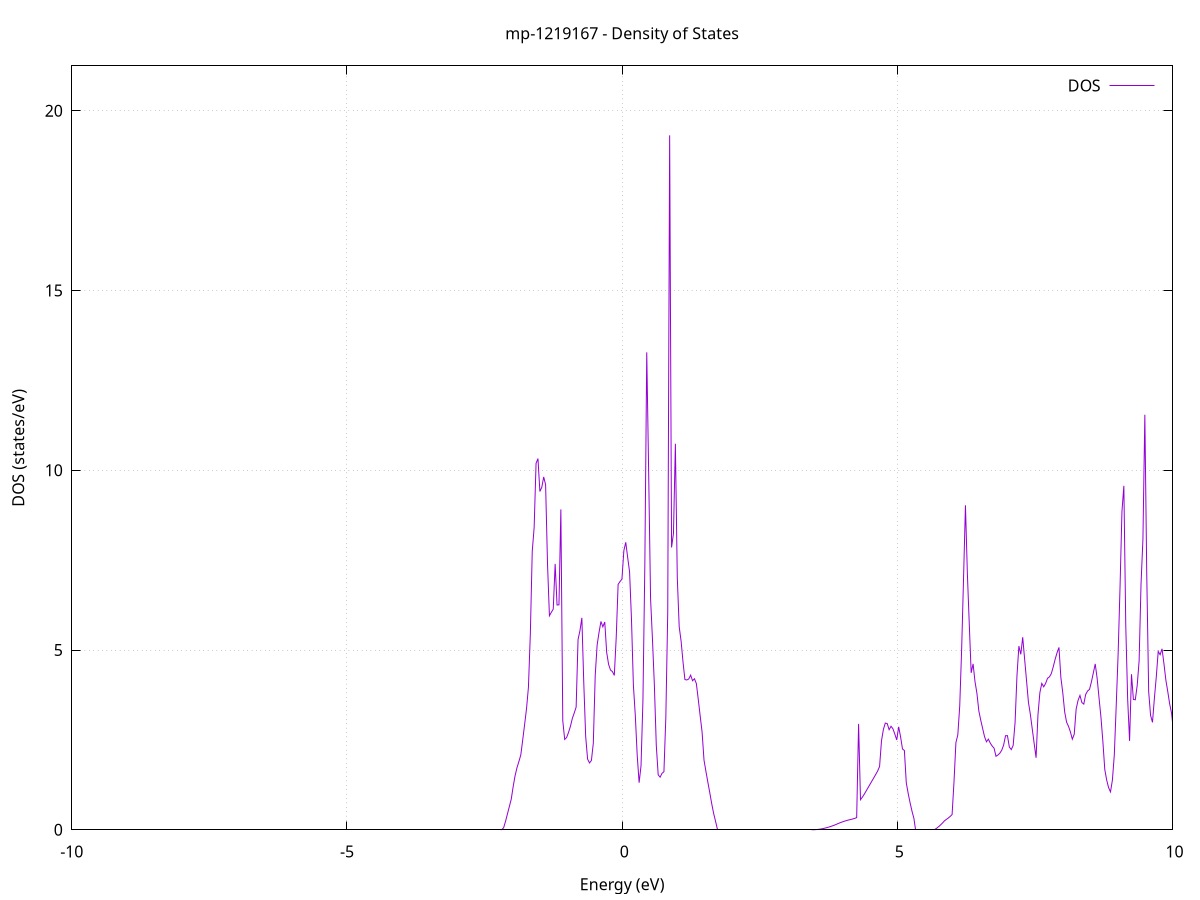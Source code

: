 set title 'mp-1219167 - Density of States'
set xlabel 'Energy (eV)'
set ylabel 'DOS (states/eV)'
set grid
set xrange [-10:10]
set yrange [0:21.247]
set xzeroaxis lt -1
set terminal png size 800,600
set output 'mp-1219167_dos_gnuplot.png'
plot '-' using 1:2 with lines title 'DOS'
-40.297600 0.000000
-40.262900 0.000000
-40.228300 0.000000
-40.193600 0.000000
-40.158900 0.000000
-40.124200 0.000000
-40.089600 0.000000
-40.054900 0.000000
-40.020200 0.000000
-39.985500 0.000000
-39.950900 0.000000
-39.916200 0.000000
-39.881500 0.000000
-39.846800 0.000000
-39.812100 0.000000
-39.777500 0.000000
-39.742800 0.000000
-39.708100 0.000000
-39.673400 0.000000
-39.638800 0.000000
-39.604100 0.000000
-39.569400 0.000000
-39.534700 0.000000
-39.500100 0.000000
-39.465400 0.000000
-39.430700 0.000000
-39.396000 0.000000
-39.361400 0.000000
-39.326700 0.000000
-39.292000 0.000000
-39.257300 0.000000
-39.222700 0.000000
-39.188000 0.000000
-39.153300 0.000000
-39.118600 0.000000
-39.083900 0.000000
-39.049300 0.000000
-39.014600 0.000000
-38.979900 0.000000
-38.945200 0.000000
-38.910600 0.000000
-38.875900 0.000000
-38.841200 0.000000
-38.806500 0.000000
-38.771900 0.000000
-38.737200 0.000000
-38.702500 0.000000
-38.667800 0.000000
-38.633200 0.000000
-38.598500 0.000000
-38.563800 0.000000
-38.529100 0.000000
-38.494400 0.000000
-38.459800 0.000000
-38.425100 0.000000
-38.390400 0.000000
-38.355700 0.000000
-38.321100 0.000000
-38.286400 0.000000
-38.251700 0.000000
-38.217000 0.000000
-38.182400 0.000000
-38.147700 0.000000
-38.113000 0.000000
-38.078300 0.000000
-38.043700 0.000000
-38.009000 0.000000
-37.974300 0.000000
-37.939600 0.000000
-37.904900 0.000000
-37.870300 0.000000
-37.835600 0.000000
-37.800900 0.000000
-37.766200 0.000000
-37.731600 0.000000
-37.696900 0.000000
-37.662200 0.000000
-37.627500 0.000000
-37.592900 0.000000
-37.558200 0.000000
-37.523500 0.000000
-37.488800 0.000000
-37.454200 0.000000
-37.419500 0.000000
-37.384800 0.000000
-37.350100 0.000000
-37.315500 0.000000
-37.280800 0.000000
-37.246100 0.000000
-37.211400 0.000000
-37.176700 0.000000
-37.142100 1.629800
-37.107400 23.575900
-37.072700 28.225100
-37.038000 0.000000
-37.003400 0.000000
-36.968700 0.000000
-36.934000 0.000000
-36.899300 0.000000
-36.864700 0.000000
-36.830000 0.000000
-36.795300 0.000000
-36.760600 0.000000
-36.726000 0.000000
-36.691300 0.000000
-36.656600 0.000000
-36.621900 0.000000
-36.587200 0.000000
-36.552600 0.000000
-36.517900 0.000000
-36.483200 0.000000
-36.448500 0.000000
-36.413900 0.000000
-36.379200 0.000000
-36.344500 0.000000
-36.309800 0.000000
-36.275200 0.000000
-36.240500 0.000000
-36.205800 0.000000
-36.171100 0.000000
-36.136500 0.000000
-36.101800 0.000000
-36.067100 0.000000
-36.032400 0.000000
-35.997800 0.000000
-35.963100 0.000000
-35.928400 0.000000
-35.893700 0.000000
-35.859000 0.000000
-35.824400 0.000000
-35.789700 0.000000
-35.755000 0.000000
-35.720300 0.000000
-35.685700 0.000000
-35.651000 0.000000
-35.616300 0.000000
-35.581600 0.000000
-35.547000 0.000000
-35.512300 0.000000
-35.477600 0.000000
-35.442900 0.000000
-35.408300 0.000000
-35.373600 0.000000
-35.338900 0.000000
-35.304200 0.000000
-35.269500 0.000000
-35.234900 0.000000
-35.200200 0.000000
-35.165500 0.000000
-35.130800 0.000000
-35.096200 0.000000
-35.061500 0.000000
-35.026800 0.000000
-34.992100 0.000000
-34.957500 0.000000
-34.922800 0.000000
-34.888100 0.000000
-34.853400 0.000000
-34.818800 0.000000
-34.784100 0.000000
-34.749400 0.000000
-34.714700 0.000000
-34.680100 0.000000
-34.645400 0.000000
-34.610700 0.000000
-34.576000 0.000000
-34.541300 0.000000
-34.506700 0.000000
-34.472000 0.000000
-34.437300 0.000000
-34.402600 0.000000
-34.368000 0.000000
-34.333300 0.000000
-34.298600 0.000000
-34.263900 0.000000
-34.229300 0.000000
-34.194600 0.000000
-34.159900 0.000000
-34.125200 0.000000
-34.090600 0.000000
-34.055900 0.000000
-34.021200 0.000000
-33.986500 0.000000
-33.951800 0.000000
-33.917200 0.000000
-33.882500 0.000000
-33.847800 0.000000
-33.813100 0.000000
-33.778500 0.000000
-33.743800 0.000000
-33.709100 0.000000
-33.674400 0.000000
-33.639800 0.000000
-33.605100 0.000000
-33.570400 0.000000
-33.535700 0.000000
-33.501100 0.000000
-33.466400 0.000000
-33.431700 0.000000
-33.397000 0.000000
-33.362300 0.000000
-33.327700 0.000000
-33.293000 0.000000
-33.258300 0.000000
-33.223600 0.000000
-33.189000 0.000000
-33.154300 0.000000
-33.119600 0.000000
-33.084900 0.000000
-33.050300 0.000000
-33.015600 0.000000
-32.980900 0.000000
-32.946200 0.000000
-32.911600 0.000000
-32.876900 0.000000
-32.842200 0.000000
-32.807500 0.000000
-32.772900 0.000000
-32.738200 0.000000
-32.703500 0.000000
-32.668800 0.000000
-32.634100 0.000000
-32.599500 0.000000
-32.564800 0.000000
-32.530100 0.000000
-32.495400 0.000000
-32.460800 0.000000
-32.426100 0.000000
-32.391400 0.000000
-32.356700 0.000000
-32.322100 0.000000
-32.287400 0.000000
-32.252700 0.000000
-32.218000 0.000000
-32.183400 0.000000
-32.148700 0.000000
-32.114000 0.000000
-32.079300 0.000000
-32.044600 0.000000
-32.010000 0.000000
-31.975300 0.000000
-31.940600 0.000000
-31.905900 0.000000
-31.871300 0.000000
-31.836600 0.000000
-31.801900 0.000000
-31.767200 0.000000
-31.732600 0.000000
-31.697900 0.000000
-31.663200 0.000000
-31.628500 0.000000
-31.593900 0.000000
-31.559200 0.000000
-31.524500 0.000000
-31.489800 0.000000
-31.455200 0.000000
-31.420500 0.000000
-31.385800 0.000000
-31.351100 0.000000
-31.316400 0.000000
-31.281800 0.000000
-31.247100 0.000000
-31.212400 0.000000
-31.177700 0.000000
-31.143100 0.000000
-31.108400 0.000000
-31.073700 0.000000
-31.039000 0.000000
-31.004400 0.000000
-30.969700 0.000000
-30.935000 0.000000
-30.900300 0.000000
-30.865700 0.000000
-30.831000 0.000000
-30.796300 0.000000
-30.761600 0.000000
-30.726900 0.000000
-30.692300 0.000000
-30.657600 0.000000
-30.622900 0.000000
-30.588200 0.000000
-30.553600 0.000000
-30.518900 0.000000
-30.484200 0.000000
-30.449500 0.000000
-30.414900 0.000000
-30.380200 0.000000
-30.345500 0.000000
-30.310800 0.000000
-30.276200 0.000000
-30.241500 0.000000
-30.206800 0.000000
-30.172100 0.000000
-30.137500 0.000000
-30.102800 0.000000
-30.068100 0.000000
-30.033400 0.000000
-29.998700 0.000000
-29.964100 0.000000
-29.929400 0.000000
-29.894700 0.000000
-29.860000 0.000000
-29.825400 0.000000
-29.790700 0.000000
-29.756000 0.000000
-29.721300 0.000000
-29.686700 0.000000
-29.652000 0.000000
-29.617300 0.000000
-29.582600 0.000000
-29.548000 0.000000
-29.513300 0.000000
-29.478600 0.000000
-29.443900 0.000000
-29.409200 0.000000
-29.374600 0.000000
-29.339900 0.000000
-29.305200 0.000000
-29.270500 0.000000
-29.235900 0.000000
-29.201200 0.000000
-29.166500 0.000000
-29.131800 0.000000
-29.097200 0.000000
-29.062500 0.000000
-29.027800 0.000000
-28.993100 0.000000
-28.958500 0.000000
-28.923800 0.000000
-28.889100 0.000000
-28.854400 0.000000
-28.819700 0.000000
-28.785100 0.000000
-28.750400 0.000000
-28.715700 0.000000
-28.681000 0.000000
-28.646400 0.000000
-28.611700 0.000000
-28.577000 0.000000
-28.542300 0.000000
-28.507700 0.000000
-28.473000 0.000000
-28.438300 0.000000
-28.403600 0.000000
-28.369000 0.000000
-28.334300 0.000000
-28.299600 0.000000
-28.264900 0.000000
-28.230300 0.000000
-28.195600 0.000000
-28.160900 0.000000
-28.126200 0.000000
-28.091500 0.000000
-28.056900 0.000000
-28.022200 0.000000
-27.987500 0.000000
-27.952800 0.000000
-27.918200 0.000000
-27.883500 0.000000
-27.848800 0.000000
-27.814100 0.000000
-27.779500 0.000000
-27.744800 0.000000
-27.710100 0.000000
-27.675400 0.000000
-27.640800 0.000000
-27.606100 0.000000
-27.571400 0.000000
-27.536700 0.000000
-27.502000 0.000000
-27.467400 0.000000
-27.432700 0.000000
-27.398000 0.000000
-27.363300 0.000000
-27.328700 0.000000
-27.294000 0.000000
-27.259300 0.000000
-27.224600 0.000000
-27.190000 0.000000
-27.155300 0.000000
-27.120600 0.000000
-27.085900 0.000000
-27.051300 0.000000
-27.016600 0.000000
-26.981900 0.000000
-26.947200 0.000000
-26.912600 0.000000
-26.877900 0.000000
-26.843200 0.000000
-26.808500 0.000000
-26.773800 0.000000
-26.739200 0.000000
-26.704500 0.000000
-26.669800 0.000000
-26.635100 0.000000
-26.600500 0.000000
-26.565800 0.000000
-26.531100 0.000000
-26.496400 0.000000
-26.461800 0.000000
-26.427100 0.000000
-26.392400 0.000000
-26.357700 0.000000
-26.323100 0.000000
-26.288400 0.000000
-26.253700 0.000000
-26.219000 0.000000
-26.184300 0.000000
-26.149700 0.000000
-26.115000 0.000000
-26.080300 0.000000
-26.045600 0.000000
-26.011000 0.000000
-25.976300 0.000000
-25.941600 0.000000
-25.906900 0.000000
-25.872300 0.000000
-25.837600 0.000000
-25.802900 0.000000
-25.768200 0.000000
-25.733600 0.000000
-25.698900 0.000000
-25.664200 0.000000
-25.629500 0.000000
-25.594800 0.000000
-25.560200 0.000000
-25.525500 0.000000
-25.490800 0.000000
-25.456100 0.000000
-25.421500 0.000000
-25.386800 0.000000
-25.352100 0.000000
-25.317400 0.000000
-25.282800 0.000000
-25.248100 0.000000
-25.213400 0.000000
-25.178700 0.000000
-25.144100 0.000000
-25.109400 0.000000
-25.074700 0.000000
-25.040000 0.000000
-25.005400 0.000000
-24.970700 0.000000
-24.936000 0.000000
-24.901300 0.000000
-24.866600 0.000000
-24.832000 0.000000
-24.797300 0.000000
-24.762600 0.000000
-24.727900 0.000000
-24.693300 0.000000
-24.658600 0.000000
-24.623900 0.000000
-24.589200 0.000000
-24.554600 0.000000
-24.519900 0.000000
-24.485200 0.000000
-24.450500 0.000000
-24.415900 0.000000
-24.381200 0.000000
-24.346500 0.000000
-24.311800 0.000000
-24.277100 0.000000
-24.242500 0.000000
-24.207800 0.000000
-24.173100 0.000000
-24.138400 0.000000
-24.103800 0.000000
-24.069100 0.000000
-24.034400 0.000000
-23.999700 0.000000
-23.965100 0.000000
-23.930400 0.000000
-23.895700 0.000000
-23.861000 0.000000
-23.826400 0.000000
-23.791700 0.000000
-23.757000 0.000000
-23.722300 0.000000
-23.687700 0.000000
-23.653000 0.000000
-23.618300 0.000000
-23.583600 0.000000
-23.548900 0.000000
-23.514300 0.000000
-23.479600 0.000000
-23.444900 0.000000
-23.410200 0.000000
-23.375600 0.000000
-23.340900 0.000000
-23.306200 0.000000
-23.271500 0.000000
-23.236900 0.000000
-23.202200 0.000000
-23.167500 0.000000
-23.132800 0.000000
-23.098200 0.000000
-23.063500 0.000000
-23.028800 0.000000
-22.994100 0.000000
-22.959400 0.000000
-22.924800 0.000000
-22.890100 0.000000
-22.855400 0.000000
-22.820700 0.000000
-22.786100 0.000000
-22.751400 0.000000
-22.716700 0.000000
-22.682000 0.000000
-22.647400 0.000000
-22.612700 0.000000
-22.578000 0.000000
-22.543300 0.000000
-22.508700 0.000000
-22.474000 0.000000
-22.439300 0.000000
-22.404600 0.000000
-22.370000 0.000000
-22.335300 0.000000
-22.300600 0.000000
-22.265900 0.000000
-22.231200 0.000000
-22.196600 0.000000
-22.161900 0.000000
-22.127200 0.000000
-22.092500 0.000000
-22.057900 0.000000
-22.023200 0.000000
-21.988500 0.000000
-21.953800 0.000000
-21.919200 0.000000
-21.884500 0.000000
-21.849800 0.000000
-21.815100 0.000000
-21.780500 0.000000
-21.745800 0.000000
-21.711100 0.000000
-21.676400 0.000000
-21.641700 0.000000
-21.607100 0.000000
-21.572400 0.000000
-21.537700 0.000000
-21.503000 0.000000
-21.468400 0.000000
-21.433700 0.000000
-21.399000 0.000000
-21.364300 0.000000
-21.329700 0.000000
-21.295000 0.000000
-21.260300 0.000000
-21.225600 0.000000
-21.191000 0.000000
-21.156300 0.000000
-21.121600 0.000000
-21.086900 0.000000
-21.052200 0.000000
-21.017600 0.000000
-20.982900 0.000000
-20.948200 0.000000
-20.913500 0.000000
-20.878900 0.000000
-20.844200 0.000000
-20.809500 0.000000
-20.774800 0.000000
-20.740200 0.000000
-20.705500 0.000000
-20.670800 0.000000
-20.636100 0.000000
-20.601500 0.000000
-20.566800 0.000000
-20.532100 0.000000
-20.497400 0.000000
-20.462800 0.000000
-20.428100 0.000000
-20.393400 0.000000
-20.358700 0.000000
-20.324000 0.000000
-20.289400 0.000000
-20.254700 0.000000
-20.220000 0.000000
-20.185300 0.000000
-20.150700 0.000000
-20.116000 0.000000
-20.081300 0.000000
-20.046600 0.000000
-20.012000 0.000000
-19.977300 0.000000
-19.942600 0.000000
-19.907900 0.000000
-19.873300 0.000000
-19.838600 0.000000
-19.803900 0.000000
-19.769200 0.000000
-19.734500 0.000000
-19.699900 0.000000
-19.665200 0.000000
-19.630500 0.000000
-19.595800 0.000000
-19.561200 0.000000
-19.526500 0.000000
-19.491800 0.000000
-19.457100 0.000000
-19.422500 0.000000
-19.387800 0.000000
-19.353100 0.000000
-19.318400 0.000000
-19.283800 0.000000
-19.249100 0.000000
-19.214400 0.000000
-19.179700 0.000000
-19.145100 0.000000
-19.110400 0.000000
-19.075700 0.000000
-19.041000 0.000000
-19.006300 0.000000
-18.971700 0.000000
-18.937000 0.000000
-18.902300 0.000000
-18.867600 0.000000
-18.833000 0.000000
-18.798300 0.000000
-18.763600 0.000000
-18.728900 0.000000
-18.694300 0.000000
-18.659600 0.000000
-18.624900 0.000000
-18.590200 0.000000
-18.555600 0.000000
-18.520900 0.000000
-18.486200 0.000000
-18.451500 0.000000
-18.416800 0.000000
-18.382200 1.744800
-18.347500 2.250700
-18.312800 2.757500
-18.278100 3.335500
-18.243500 3.857200
-18.208800 4.378700
-18.174100 7.342300
-18.139400 10.234300
-18.104800 12.623600
-18.070100 4.522500
-18.035400 2.332600
-18.000700 1.129100
-17.966100 0.874700
-17.931400 1.279300
-17.896700 1.749500
-17.862000 2.565100
-17.827400 3.261400
-17.792700 4.457600
-17.758000 3.992600
-17.723300 3.974500
-17.688600 3.054000
-17.654000 2.396700
-17.619300 2.255700
-17.584600 2.156200
-17.549900 2.057800
-17.515300 1.960400
-17.480600 1.642100
-17.445900 1.334400
-17.411200 1.204700
-17.376600 1.133500
-17.341900 1.089200
-17.307200 1.044900
-17.272500 1.000700
-17.237900 0.956400
-17.203200 0.912200
-17.168500 0.868000
-17.133800 0.823800
-17.099100 0.779600
-17.064500 0.783300
-17.029800 0.998700
-16.995100 1.004300
-16.960400 0.834000
-16.925800 1.347200
-16.891100 2.493200
-16.856400 7.846700
-16.821700 8.275800
-16.787100 12.426400
-16.752400 14.093400
-16.717700 20.213200
-16.683000 16.942300
-16.648400 15.389100
-16.613700 12.331900
-16.579000 9.187500
-16.544300 10.108300
-16.509600 11.932400
-16.475000 9.700500
-16.440300 9.892400
-16.405600 11.608300
-16.370900 11.617500
-16.336300 11.427400
-16.301600 15.643800
-16.266900 29.667300
-16.232200 0.000000
-16.197600 0.000000
-16.162900 0.000000
-16.128200 0.000000
-16.093500 0.000000
-16.058900 0.000000
-16.024200 0.000000
-15.989500 0.000000
-15.954800 0.000000
-15.920200 0.000000
-15.885500 0.000000
-15.850800 0.000000
-15.816100 0.000000
-15.781400 0.000000
-15.746800 0.000000
-15.712100 0.000000
-15.677400 0.000000
-15.642700 0.000000
-15.608100 0.000000
-15.573400 0.000000
-15.538700 0.000000
-15.504000 0.000000
-15.469400 0.000000
-15.434700 0.000000
-15.400000 0.000000
-15.365300 0.000000
-15.330700 0.000000
-15.296000 0.000000
-15.261300 0.000000
-15.226600 0.000000
-15.191900 0.000000
-15.157300 0.000000
-15.122600 0.000000
-15.087900 0.000000
-15.053200 0.000000
-15.018600 0.000000
-14.983900 0.000000
-14.949200 0.000000
-14.914500 0.000000
-14.879900 0.000000
-14.845200 0.000000
-14.810500 0.000000
-14.775800 0.000000
-14.741200 0.000000
-14.706500 0.000000
-14.671800 0.039200
-14.637100 0.152500
-14.602500 0.265800
-14.567800 0.378900
-14.533100 0.492000
-14.498400 0.604900
-14.463700 0.736600
-14.429100 0.822400
-14.394400 0.852000
-14.359700 0.881800
-14.325000 0.911900
-14.290400 0.944500
-14.255700 0.998400
-14.221000 1.069600
-14.186300 1.152100
-14.151700 1.239300
-14.117000 1.341900
-14.082300 1.623700
-14.047600 1.889500
-14.013000 2.217500
-13.978300 2.371200
-13.943600 2.567900
-13.908900 2.696500
-13.874200 2.790200
-13.839600 3.030100
-13.804900 3.506700
-13.770200 3.938500
-13.735500 4.429000
-13.700900 5.438900
-13.666200 5.514900
-13.631500 5.198500
-13.596800 4.952100
-13.562200 5.630300
-13.527500 5.313000
-13.492800 5.374500
-13.458100 5.056900
-13.423500 5.145800
-13.388800 5.387100
-13.354100 7.572400
-13.319400 5.906700
-13.284800 5.151200
-13.250100 0.000000
-13.215400 0.000000
-13.180700 0.000000
-13.146000 0.000000
-13.111400 0.000000
-13.076700 1.346900
-13.042000 0.751400
-13.007300 1.136700
-12.972700 1.730200
-12.938000 3.003700
-12.903300 4.698000
-12.868600 5.885600
-12.834000 5.174900
-12.799300 4.375500
-12.764600 3.762900
-12.729900 3.462200
-12.695300 3.275600
-12.660600 3.093800
-12.625900 3.864900
-12.591200 3.511000
-12.556500 2.698800
-12.521900 0.995600
-12.487200 0.894400
-12.452500 0.782100
-12.417800 0.674100
-12.383200 0.573900
-12.348500 0.481400
-12.313800 0.396600
-12.279100 0.396000
-12.244500 0.298300
-12.209800 0.210200
-12.175100 0.000000
-12.140400 0.000000
-12.105800 0.000000
-12.071100 0.000000
-12.036400 0.000000
-12.001700 0.000000
-11.967000 0.000000
-11.932400 0.000000
-11.897700 0.000000
-11.863000 0.000000
-11.828300 0.000000
-11.793700 0.000000
-11.759000 0.000000
-11.724300 0.000000
-11.689600 0.000000
-11.655000 0.000000
-11.620300 0.000000
-11.585600 0.000000
-11.550900 0.000000
-11.516300 0.000000
-11.481600 0.000000
-11.446900 0.000000
-11.412200 0.000000
-11.377600 0.000000
-11.342900 0.000000
-11.308200 0.000000
-11.273500 0.000000
-11.238800 0.000000
-11.204200 0.000000
-11.169500 0.000000
-11.134800 0.000000
-11.100100 0.000000
-11.065500 0.000000
-11.030800 0.000000
-10.996100 0.000000
-10.961400 0.000000
-10.926800 0.000000
-10.892100 0.000000
-10.857400 0.000000
-10.822700 0.000000
-10.788100 0.000000
-10.753400 0.000000
-10.718700 0.000000
-10.684000 0.000000
-10.649300 0.000000
-10.614700 0.000000
-10.580000 0.000000
-10.545300 0.000000
-10.510600 0.000000
-10.476000 0.000000
-10.441300 0.000000
-10.406600 0.000000
-10.371900 0.000000
-10.337300 0.000000
-10.302600 0.000000
-10.267900 0.000000
-10.233200 0.000000
-10.198600 0.000000
-10.163900 0.000000
-10.129200 0.000000
-10.094500 0.000000
-10.059900 0.000000
-10.025200 0.000000
-9.990500 0.000000
-9.955800 0.000000
-9.921100 0.000000
-9.886500 0.000000
-9.851800 0.000000
-9.817100 0.000000
-9.782400 0.000000
-9.747800 0.000000
-9.713100 0.000000
-9.678400 0.000000
-9.643700 0.000000
-9.609100 0.000000
-9.574400 0.000000
-9.539700 0.000000
-9.505000 0.000000
-9.470400 0.000000
-9.435700 0.000000
-9.401000 0.000000
-9.366300 0.000000
-9.331600 0.000000
-9.297000 0.000000
-9.262300 0.000000
-9.227600 0.000000
-9.192900 0.000000
-9.158300 0.000000
-9.123600 0.000000
-9.088900 0.000000
-9.054200 0.000000
-9.019600 0.000000
-8.984900 0.000000
-8.950200 0.000000
-8.915500 0.000000
-8.880900 0.000000
-8.846200 0.000000
-8.811500 0.000000
-8.776800 0.000000
-8.742100 0.000000
-8.707500 0.000000
-8.672800 0.000000
-8.638100 0.000000
-8.603400 0.000000
-8.568800 0.000000
-8.534100 0.000000
-8.499400 0.000000
-8.464700 0.000000
-8.430100 0.000000
-8.395400 0.000000
-8.360700 0.000000
-8.326000 0.000000
-8.291400 0.000000
-8.256700 0.000000
-8.222000 0.000000
-8.187300 0.000000
-8.152700 0.000000
-8.118000 0.000000
-8.083300 0.000000
-8.048600 0.000000
-8.013900 0.000000
-7.979300 0.000000
-7.944600 0.000000
-7.909900 0.000000
-7.875200 0.000000
-7.840600 0.000000
-7.805900 0.000000
-7.771200 0.000000
-7.736500 0.000000
-7.701900 0.000000
-7.667200 0.000000
-7.632500 0.000000
-7.597800 0.000000
-7.563200 0.000000
-7.528500 0.000000
-7.493800 0.000000
-7.459100 0.000000
-7.424400 0.000000
-7.389800 0.000000
-7.355100 0.000000
-7.320400 0.000000
-7.285700 0.000000
-7.251100 0.000000
-7.216400 0.000000
-7.181700 0.000000
-7.147000 0.000000
-7.112400 0.000000
-7.077700 0.000000
-7.043000 0.000000
-7.008300 0.000000
-6.973700 0.000000
-6.939000 0.000000
-6.904300 0.000000
-6.869600 0.000000
-6.835000 0.000000
-6.800300 0.000000
-6.765600 0.000000
-6.730900 0.000000
-6.696200 0.000000
-6.661600 0.000000
-6.626900 0.000000
-6.592200 0.000000
-6.557500 0.000000
-6.522900 0.000000
-6.488200 0.000000
-6.453500 0.000000
-6.418800 0.000000
-6.384200 0.000000
-6.349500 0.000000
-6.314800 0.000000
-6.280100 0.000000
-6.245500 0.000000
-6.210800 0.000000
-6.176100 0.000000
-6.141400 0.000000
-6.106700 0.000000
-6.072100 0.000000
-6.037400 0.000000
-6.002700 0.000000
-5.968000 0.000000
-5.933400 0.000000
-5.898700 0.000000
-5.864000 0.000000
-5.829300 0.000000
-5.794700 0.000000
-5.760000 0.000000
-5.725300 0.000000
-5.690600 0.000000
-5.656000 0.000000
-5.621300 0.000000
-5.586600 0.000000
-5.551900 0.000000
-5.517300 0.000000
-5.482600 0.000000
-5.447900 0.000000
-5.413200 0.000000
-5.378500 0.000000
-5.343900 0.000000
-5.309200 0.000000
-5.274500 0.000000
-5.239800 0.000000
-5.205200 0.000000
-5.170500 0.000000
-5.135800 0.000000
-5.101100 0.000000
-5.066500 0.000000
-5.031800 0.000000
-4.997100 0.000000
-4.962400 0.000000
-4.927800 0.000000
-4.893100 0.000000
-4.858400 0.000000
-4.823700 0.000000
-4.789000 0.000000
-4.754400 0.000000
-4.719700 0.000000
-4.685000 0.000000
-4.650300 0.000000
-4.615700 0.000000
-4.581000 0.000000
-4.546300 0.000000
-4.511600 0.000000
-4.477000 0.000000
-4.442300 0.000000
-4.407600 0.000000
-4.372900 0.000000
-4.338300 0.000000
-4.303600 0.000000
-4.268900 0.000000
-4.234200 0.000000
-4.199500 0.000000
-4.164900 0.000000
-4.130200 0.000000
-4.095500 0.000000
-4.060800 0.000000
-4.026200 0.000000
-3.991500 0.000000
-3.956800 0.000000
-3.922100 0.000000
-3.887500 0.000000
-3.852800 0.000000
-3.818100 0.000000
-3.783400 0.000000
-3.748800 0.000000
-3.714100 0.000000
-3.679400 0.000000
-3.644700 0.000000
-3.610100 0.000000
-3.575400 0.000000
-3.540700 0.000000
-3.506000 0.000000
-3.471300 0.000000
-3.436700 0.000000
-3.402000 0.000000
-3.367300 0.000000
-3.332600 0.000000
-3.298000 0.000000
-3.263300 0.000000
-3.228600 0.000000
-3.193900 0.000000
-3.159300 0.000000
-3.124600 0.000000
-3.089900 0.000000
-3.055200 0.000000
-3.020600 0.000000
-2.985900 0.000000
-2.951200 0.000000
-2.916500 0.000000
-2.881800 0.000000
-2.847200 0.000000
-2.812500 0.000000
-2.777800 0.000000
-2.743100 0.000000
-2.708500 0.000000
-2.673800 0.000000
-2.639100 0.000000
-2.604400 0.000000
-2.569800 0.000000
-2.535100 0.000000
-2.500400 0.000000
-2.465700 0.000000
-2.431100 0.000000
-2.396400 0.000000
-2.361700 0.000000
-2.327000 0.000000
-2.292400 0.000000
-2.257700 0.000000
-2.223000 0.000000
-2.188300 0.003500
-2.153600 0.055600
-2.119000 0.233600
-2.084300 0.439200
-2.049600 0.645500
-2.014900 0.852700
-1.980300 1.198600
-1.945600 1.502500
-1.910900 1.725800
-1.876200 1.898300
-1.841600 2.080500
-1.806900 2.496300
-1.772200 2.926800
-1.737500 3.368900
-1.702900 3.963800
-1.668200 5.446100
-1.633500 7.741700
-1.598800 8.409900
-1.564100 10.193100
-1.529500 10.323600
-1.494800 9.409700
-1.460100 9.525600
-1.425400 9.814100
-1.390800 9.597300
-1.356100 7.398900
-1.321400 5.951800
-1.286700 6.048900
-1.252100 6.136500
-1.217400 7.395000
-1.182700 6.252100
-1.148000 6.256900
-1.113400 8.910200
-1.078700 3.033100
-1.044000 2.512400
-1.009300 2.566300
-0.974700 2.706100
-0.940000 2.876500
-0.905300 3.095300
-0.870600 3.249000
-0.835900 3.411800
-0.801300 5.291500
-0.766600 5.536600
-0.731900 5.895300
-0.697200 4.087500
-0.662600 2.594600
-0.627900 1.965800
-0.593200 1.859200
-0.558500 1.928100
-0.523900 2.408000
-0.489200 4.295000
-0.454500 5.138400
-0.419800 5.491900
-0.385200 5.794000
-0.350500 5.645300
-0.315800 5.779100
-0.281100 4.933000
-0.246400 4.604000
-0.211800 4.443400
-0.177100 4.401100
-0.142400 4.294100
-0.107700 5.347300
-0.073100 6.826000
-0.038400 6.904700
-0.003700 6.973300
0.031000 7.762800
0.065600 7.996100
0.100300 7.575500
0.135000 7.177400
0.169700 5.855100
0.204300 4.019200
0.239000 3.184700
0.273700 2.071600
0.308400 1.308900
0.343100 1.780800
0.377700 3.593100
0.412400 7.368000
0.447100 13.278700
0.481800 9.929400
0.516400 6.428000
0.551100 5.295300
0.585800 4.014900
0.620500 2.345000
0.655100 1.527000
0.689800 1.463600
0.724500 1.569900
0.759200 1.615400
0.793800 3.126200
0.828500 6.050400
0.863200 19.315800
0.897900 7.852600
0.932500 8.243500
0.967200 10.738000
1.001900 7.018300
1.036600 5.647000
1.071300 5.247000
1.105900 4.668300
1.140600 4.177700
1.175300 4.166600
1.210000 4.193600
1.244600 4.300800
1.279300 4.145400
1.314000 4.200300
1.348700 4.064800
1.383300 3.623400
1.418000 3.165300
1.452700 2.716000
1.487400 1.939000
1.522000 1.627100
1.556700 1.328400
1.591400 1.039400
1.626100 0.736400
1.660800 0.466300
1.695400 0.247700
1.730100 0.000000
1.764800 0.000000
1.799500 0.000000
1.834100 0.000000
1.868800 0.000000
1.903500 0.000000
1.938200 0.000000
1.972800 0.000000
2.007500 0.000000
2.042200 0.000000
2.076900 0.000000
2.111500 0.000000
2.146200 0.000000
2.180900 0.000000
2.215600 0.000000
2.250200 0.000000
2.284900 0.000000
2.319600 0.000000
2.354300 0.000000
2.389000 0.000000
2.423600 0.000000
2.458300 0.000000
2.493000 0.000000
2.527700 0.000000
2.562300 0.000000
2.597000 0.000000
2.631700 0.000000
2.666400 0.000000
2.701000 0.000000
2.735700 0.000000
2.770400 0.000000
2.805100 0.000000
2.839700 0.000000
2.874400 0.000000
2.909100 0.000000
2.943800 0.000000
2.978500 0.000000
3.013100 0.000000
3.047800 0.000000
3.082500 0.000000
3.117200 0.000000
3.151800 0.000000
3.186500 0.000000
3.221200 0.000000
3.255900 0.000000
3.290500 0.000000
3.325200 0.000000
3.359900 0.000000
3.394600 0.000000
3.429200 0.000000
3.463900 0.000400
3.498600 0.002500
3.533300 0.006500
3.568000 0.012300
3.602600 0.020000
3.637300 0.029600
3.672000 0.041000
3.706700 0.054300
3.741300 0.069200
3.776000 0.085400
3.810700 0.102900
3.845400 0.121700
3.880000 0.143500
3.914700 0.166900
3.949400 0.188800
3.984100 0.209300
4.018700 0.228300
4.053400 0.245800
4.088100 0.261900
4.122800 0.274800
4.157400 0.287600
4.192100 0.301400
4.226800 0.318000
4.261500 0.337600
4.296200 2.945700
4.330800 0.836500
4.365500 0.909400
4.400200 0.991300
4.434900 1.083000
4.469500 1.174600
4.504200 1.266100
4.538900 1.357400
4.573600 1.448700
4.608200 1.539900
4.642900 1.635800
4.677600 1.761600
4.712300 2.472800
4.746900 2.791200
4.781600 2.967900
4.816300 2.954500
4.851000 2.783600
4.885700 2.879000
4.920300 2.809100
4.955000 2.659400
4.989700 2.498400
5.024400 2.863900
5.059000 2.587300
5.093700 2.248700
5.128400 2.205700
5.163100 1.301900
5.197700 1.009300
5.232400 0.747000
5.267100 0.515000
5.301800 0.313300
5.336400 0.000000
5.371100 0.000000
5.405800 0.000000
5.440500 0.000000
5.475100 0.000000
5.509800 0.000000
5.544500 0.000000
5.579200 0.000000
5.613900 0.000000
5.648500 0.000000
5.683200 0.010800
5.717900 0.047400
5.752600 0.089500
5.787200 0.137100
5.821900 0.190100
5.856600 0.248600
5.891300 0.288500
5.925900 0.326900
5.960600 0.372000
5.995300 0.423900
6.030000 1.339000
6.064600 2.424000
6.099300 2.641700
6.134000 3.446300
6.168700 5.018300
6.203400 7.001900
6.238000 9.026100
6.272700 7.133300
6.307400 5.717900
6.342100 4.365300
6.376700 4.614800
6.411400 4.122400
6.446100 3.798200
6.480800 3.307800
6.515400 3.051200
6.550100 2.818000
6.584800 2.589600
6.619500 2.447400
6.654100 2.520800
6.688800 2.412200
6.723500 2.329200
6.758200 2.269500
6.792800 2.044500
6.827500 2.079200
6.862200 2.128900
6.896900 2.211900
6.931600 2.356000
6.966200 2.616700
7.000900 2.617700
7.035600 2.301100
7.070300 2.230700
7.104900 2.346800
7.139600 2.981600
7.174300 4.293800
7.209000 5.108800
7.243600 4.879400
7.278300 5.355500
7.313000 4.750200
7.347700 4.152900
7.382300 3.547500
7.417000 3.213200
7.451700 2.805500
7.486400 2.401100
7.521100 2.003200
7.555700 3.202000
7.590400 3.814500
7.625100 4.071400
7.659800 3.976800
7.694400 4.070200
7.729100 4.213600
7.763800 4.252500
7.798500 4.345200
7.833100 4.531900
7.867800 4.743300
7.902500 4.924800
7.937200 5.071600
7.971800 4.233300
8.006500 3.810200
8.041200 3.274400
8.075900 2.990800
8.110600 2.877400
8.145200 2.721600
8.179900 2.519900
8.214600 2.659200
8.249300 3.357100
8.283900 3.598500
8.318600 3.737100
8.353300 3.539100
8.388000 3.495700
8.422600 3.764800
8.457300 3.860300
8.492000 3.903600
8.526700 4.112800
8.561300 4.362100
8.596000 4.613400
8.630700 4.211700
8.665400 3.662600
8.700000 3.132100
8.734700 2.458400
8.769400 1.679500
8.804100 1.382900
8.838800 1.172700
8.873400 1.053600
8.908100 1.381700
8.942800 2.084100
8.977500 3.452500
9.012100 4.890400
9.046800 6.752400
9.081500 8.850700
9.116200 9.566000
9.150800 5.678700
9.185500 3.620700
9.220200 2.471700
9.254900 4.326600
9.289500 3.624400
9.324200 3.616000
9.358900 4.020600
9.393600 4.703100
9.428300 6.836600
9.462900 8.086800
9.497600 11.544200
9.532300 7.099300
9.567000 3.844200
9.601600 3.182900
9.636300 2.988000
9.671000 3.658400
9.705700 4.257000
9.740300 4.959700
9.775000 4.869100
9.809700 5.033700
9.844400 4.623100
9.879000 4.168800
9.913700 3.847300
9.948400 3.500300
9.983100 3.243800
10.017700 2.747100
10.052400 2.265800
10.087100 1.733600
10.121800 1.459500
10.156500 1.218600
10.191100 0.897800
10.225800 0.872800
10.260500 0.568700
10.295200 0.388800
10.329800 0.233700
10.364500 0.068800
10.399200 1.014300
10.433900 2.556900
10.468500 6.700300
10.503200 6.351600
10.537900 5.935200
10.572600 5.274500
10.607200 4.706500
10.641900 4.253700
10.676600 3.978600
10.711300 3.661900
10.746000 3.371500
10.780600 3.066500
10.815300 3.215200
10.850000 3.062700
10.884700 0.528500
10.919300 0.275000
10.954000 0.230100
10.988700 0.270200
11.023400 0.436800
11.058000 0.618800
11.092700 0.814700
11.127400 1.024500
11.162100 1.292300
11.196700 3.489600
11.231400 7.799400
11.266100 10.329700
11.300800 8.257300
11.335400 6.017700
11.370100 4.855900
11.404800 2.771100
11.439500 1.359700
11.474200 1.413200
11.508800 1.797700
11.543500 2.587600
11.578200 3.272700
11.612900 3.395400
11.647500 3.494700
11.682200 3.385000
11.716900 3.200100
11.751600 2.675400
11.786200 2.557600
11.820900 2.447900
11.855600 2.297500
11.890300 2.172500
11.924900 2.024800
11.959600 1.835500
11.994300 1.703500
12.029000 1.624900
12.063700 1.551700
12.098300 1.483500
12.133000 1.417400
12.167700 1.353400
12.202400 1.291500
12.237000 1.232900
12.271700 1.038500
12.306400 0.995600
12.341100 0.958700
12.375700 0.927800
12.410400 2.949800
12.445100 2.831900
12.479800 2.471400
12.514400 2.151400
12.549100 1.844200
12.583800 1.850400
12.618500 1.861800
12.653200 1.878500
12.687800 1.897200
12.722500 1.916100
12.757200 1.930300
12.791900 1.930300
12.826500 1.989800
12.861200 1.965300
12.895900 2.228000
12.930600 2.540900
12.965200 2.591700
12.999900 2.645000
13.034600 2.700700
13.069300 2.569900
13.103900 2.500200
13.138600 2.526400
13.173300 2.552400
13.208000 2.813100
13.242600 2.813800
13.277300 2.522700
13.312000 2.228000
13.346700 2.109700
13.381400 2.038700
13.416000 1.818800
13.450700 1.839900
13.485400 1.888000
13.520100 1.773100
13.554700 1.755000
13.589400 1.725700
13.624100 1.691100
13.658800 1.650200
13.693400 1.619100
13.728100 2.013700
13.762800 2.018800
13.797500 2.066500
13.832100 2.155700
13.866800 2.212200
13.901500 2.232000
13.936200 2.249300
13.970900 2.247800
14.005500 2.221700
14.040200 2.177900
14.074900 2.138200
14.109600 2.010000
14.144200 1.878600
14.178900 3.483500
14.213600 1.246800
14.248300 1.163100
14.282900 1.083600
14.317600 1.010800
14.352300 0.946000
14.387000 0.889100
14.421600 0.846000
14.456300 0.821700
14.491000 0.768100
14.525700 0.703100
14.560300 0.665600
14.595000 0.609100
14.629700 0.634000
14.664400 0.659600
14.699100 0.686000
14.733700 0.722700
14.768400 0.746300
14.803100 0.768000
14.837800 0.787900
14.872400 0.805900
14.907100 1.744800
14.941800 1.895800
14.976500 1.957700
15.011100 1.430800
15.045800 1.323900
15.080500 1.228000
15.115200 1.138300
15.149800 1.071300
15.184500 1.052200
15.219200 1.137800
15.253900 1.338400
15.288600 1.583400
15.323200 2.030900
15.357900 2.700400
15.392600 2.486900
15.427300 2.221200
15.461900 2.068300
15.496600 2.159300
15.531300 2.290700
15.566000 2.397900
15.600600 2.519300
15.635300 2.720000
15.670000 2.874100
15.704700 3.187600
15.739300 2.503300
15.774000 2.488500
15.808700 2.487300
15.843400 2.502200
15.878000 2.536500
15.912700 2.604200
15.947400 2.693800
15.982100 2.615300
16.016800 2.504700
16.051400 2.506400
16.086100 2.549500
16.120800 2.603600
16.155500 2.665800
16.190100 2.704400
16.224800 2.789000
16.259500 2.794000
16.294200 2.752600
16.328800 2.675100
16.363500 2.604500
16.398200 2.585500
16.432900 2.412600
16.467500 2.377500
16.502200 2.412300
16.536900 2.512100
16.571600 2.527200
16.606300 2.535200
16.640900 2.545900
16.675600 2.563600
16.710300 2.598900
16.745000 2.636400
16.779600 2.677600
16.814300 2.707800
16.849000 2.665800
16.883700 2.655700
16.918300 2.576700
16.953000 2.571700
16.987700 2.519600
17.022400 2.507700
17.057000 2.462500
17.091700 2.378100
17.126400 2.277200
17.161100 2.189000
17.195800 1.799700
17.230400 1.767400
17.265100 1.782200
17.299800 1.799400
17.334500 1.815400
17.369100 1.835500
17.403800 1.978900
17.438500 2.055300
17.473200 2.141400
17.507800 2.244100
17.542500 2.196600
17.577200 2.239500
17.611900 2.186500
17.646500 2.156500
17.681200 2.132500
17.715900 2.200400
17.750600 2.560500
17.785200 2.500500
17.819900 2.491500
17.854600 2.487500
17.889300 2.456500
17.924000 2.529600
17.958600 2.604800
17.993300 2.680700
18.028000 2.635700
18.062700 2.723300
18.097300 2.763300
18.132000 2.787100
18.166700 2.805100
18.201400 2.839400
18.236000 2.887100
18.270700 2.934300
18.305400 2.971000
18.340100 3.093100
18.374700 4.269600
18.409400 3.305500
18.444100 3.452100
18.478800 4.458800
18.513500 3.240700
18.548100 2.703600
18.582800 2.355700
18.617500 2.319800
18.652200 2.092500
18.686800 2.055500
18.721500 2.022300
18.756200 2.003900
18.790900 1.998000
18.825500 2.000800
18.860200 2.005800
18.894900 1.940000
18.929600 1.933400
18.964200 1.937700
18.998900 2.013400
19.033600 2.168300
19.068300 2.339200
19.102900 2.534400
19.137600 2.823100
19.172300 3.033400
19.207000 3.052500
19.241700 2.924000
19.276300 2.841500
19.311000 2.804700
19.345700 2.836800
19.380400 2.908800
19.415000 2.984400
19.449700 3.101300
19.484400 3.246800
19.519100 3.436800
19.553700 4.082100
19.588400 4.090800
19.623100 4.367300
19.657800 5.152900
19.692400 3.846400
19.727100 3.882400
19.761800 3.876700
19.796500 4.151500
19.831200 3.949400
19.865800 3.580500
19.900500 3.743500
19.935200 4.430400
19.969900 3.225800
20.004500 3.390800
20.039200 3.683900
20.073900 4.156600
20.108600 4.290100
20.143200 4.279800
20.177900 3.969600
20.212600 3.124300
20.247300 2.969500
20.281900 2.463000
20.316600 2.088900
20.351300 2.102800
20.386000 2.210500
20.420700 2.238500
20.455300 2.266200
20.490000 2.547200
20.524700 2.484200
20.559400 2.670600
20.594000 2.924400
20.628700 3.175200
20.663400 3.329200
20.698100 3.436400
20.732700 3.723800
20.767400 3.305800
20.802100 3.216600
20.836800 3.161500
20.871400 3.031300
20.906100 2.713900
20.940800 2.348100
20.975500 1.670300
21.010100 1.679600
21.044800 1.704000
21.079500 1.772200
21.114200 5.145800
21.148900 2.451000
21.183500 2.689800
21.218200 2.982200
21.252900 3.967500
21.287600 5.451100
21.322200 3.965400
21.356900 3.756200
21.391600 3.560100
21.426300 3.317600
21.460900 2.966800
21.495600 2.833800
21.530300 2.909500
21.565000 3.160700
21.599600 3.144100
21.634300 3.295400
21.669000 4.020900
21.703700 3.967600
21.738400 3.972300
21.773000 3.874800
21.807700 3.748900
21.842400 3.592600
21.877100 3.432300
21.911700 3.269400
21.946400 3.055900
21.981100 2.875600
22.015800 2.601700
22.050400 2.487200
22.085100 2.330900
22.119800 2.181200
22.154500 2.029200
22.189100 1.932600
22.223800 1.825900
22.258500 1.880000
22.293200 1.947200
22.327800 2.779900
22.362500 3.197100
22.397200 3.548500
22.431900 3.266000
22.466600 2.909200
22.501200 2.577300
22.535900 2.412200
22.570600 2.320300
22.605300 2.181100
22.639900 2.019400
22.674600 1.909300
22.709300 1.842500
22.744000 1.869300
22.778600 1.853200
22.813300 2.015000
22.848000 2.327300
22.882700 2.484400
22.917300 2.533700
22.952000 2.621000
22.986700 3.171800
23.021400 3.214000
23.056100 3.046900
23.090700 2.707100
23.125400 3.931300
23.160100 2.459100
23.194800 2.825500
23.229400 3.044000
23.264100 3.133700
23.298800 3.361600
23.333500 3.606300
23.368100 3.484900
23.402800 3.785900
23.437500 4.190600
23.472200 4.113900
23.506800 3.756800
23.541500 3.337900
23.576200 3.301100
23.610900 3.272500
23.645500 3.217900
23.680200 2.874800
23.714900 2.837000
23.749600 2.645700
23.784300 2.618900
23.818900 2.578900
23.853600 2.536200
23.888300 2.495300
23.923000 2.530500
23.957600 2.758600
23.992300 3.040600
24.027000 3.619100
24.061700 3.966800
24.096300 4.499300
24.131000 6.008400
24.165700 4.892100
24.200400 4.428600
24.235000 4.288500
24.269700 3.447900
24.304400 3.200800
24.339100 3.346100
24.373800 3.005600
24.408400 2.727400
24.443100 2.413300
24.477800 2.244500
24.512500 2.010700
24.547100 1.868600
24.581800 1.732600
24.616500 1.602900
24.651200 1.480800
24.685800 1.335700
24.720500 1.255900
24.755200 1.192700
24.789900 1.139300
24.824500 1.101200
24.859200 1.072700
24.893900 1.047000
24.928600 1.013900
24.963300 0.976600
24.997900 0.945600
25.032600 0.909700
25.067300 0.882100
25.102000 0.893400
25.136600 0.929100
25.171300 0.890100
25.206000 0.983300
25.240700 0.540700
25.275300 0.465100
25.310000 0.418200
25.344700 0.373200
25.379400 0.329800
25.414000 0.288200
25.448700 0.202300
25.483400 0.180200
25.518100 0.158300
25.552700 0.136800
25.587400 0.115700
25.622100 0.094800
25.656800 0.074200
25.691500 0.057200
25.726100 0.043200
25.760800 0.030400
25.795500 0.018700
25.830200 0.008700
25.864800 0.002400
25.899500 0.000000
25.934200 0.000000
25.968900 0.000000
26.003500 0.000000
26.038200 0.000000
26.072900 0.000000
26.107600 0.000000
26.142200 0.000000
26.176900 0.000000
26.211600 0.000000
26.246300 0.000000
26.281000 0.000000
26.315600 0.000000
26.350300 0.000000
26.385000 0.000000
26.419700 0.000000
26.454300 0.000000
26.489000 0.000000
26.523700 0.000000
26.558400 0.000000
26.593000 0.000000
26.627700 0.000000
26.662400 0.000000
26.697100 0.000000
26.731700 0.000000
26.766400 0.000000
26.801100 0.000000
26.835800 0.000000
26.870400 0.000000
26.905100 0.000000
26.939800 0.000000
26.974500 0.000000
27.009200 0.000000
27.043800 0.000000
27.078500 0.000000
27.113200 0.000000
27.147900 0.000000
27.182500 0.000000
27.217200 0.000000
27.251900 0.000000
27.286600 0.000000
27.321200 0.000000
27.355900 0.000000
27.390600 0.000000
27.425300 0.000000
27.459900 0.000000
27.494600 0.000000
27.529300 0.000000
27.564000 0.000000
27.598700 0.000000
27.633300 0.000000
27.668000 0.000000
27.702700 0.000000
27.737400 0.000000
27.772000 0.000000
27.806700 0.000000
27.841400 0.000000
27.876100 0.000000
27.910700 0.000000
27.945400 0.000000
27.980100 0.000000
28.014800 0.000000
28.049400 0.000000
28.084100 0.000000
28.118800 0.000000
28.153500 0.000000
28.188100 0.000000
28.222800 0.000000
28.257500 0.000000
28.292200 0.000000
28.326900 0.000000
28.361500 0.000000
28.396200 0.000000
28.430900 0.000000
28.465600 0.000000
28.500200 0.000000
28.534900 0.000000
28.569600 0.000000
28.604300 0.000000
28.638900 0.000000
28.673600 0.000000
28.708300 0.000000
28.743000 0.000000
28.777600 0.000000
28.812300 0.000000
28.847000 0.000000
28.881700 0.000000
28.916400 0.000000
28.951000 0.000000
28.985700 0.000000
29.020400 0.000000
29.055100 0.000000
e
